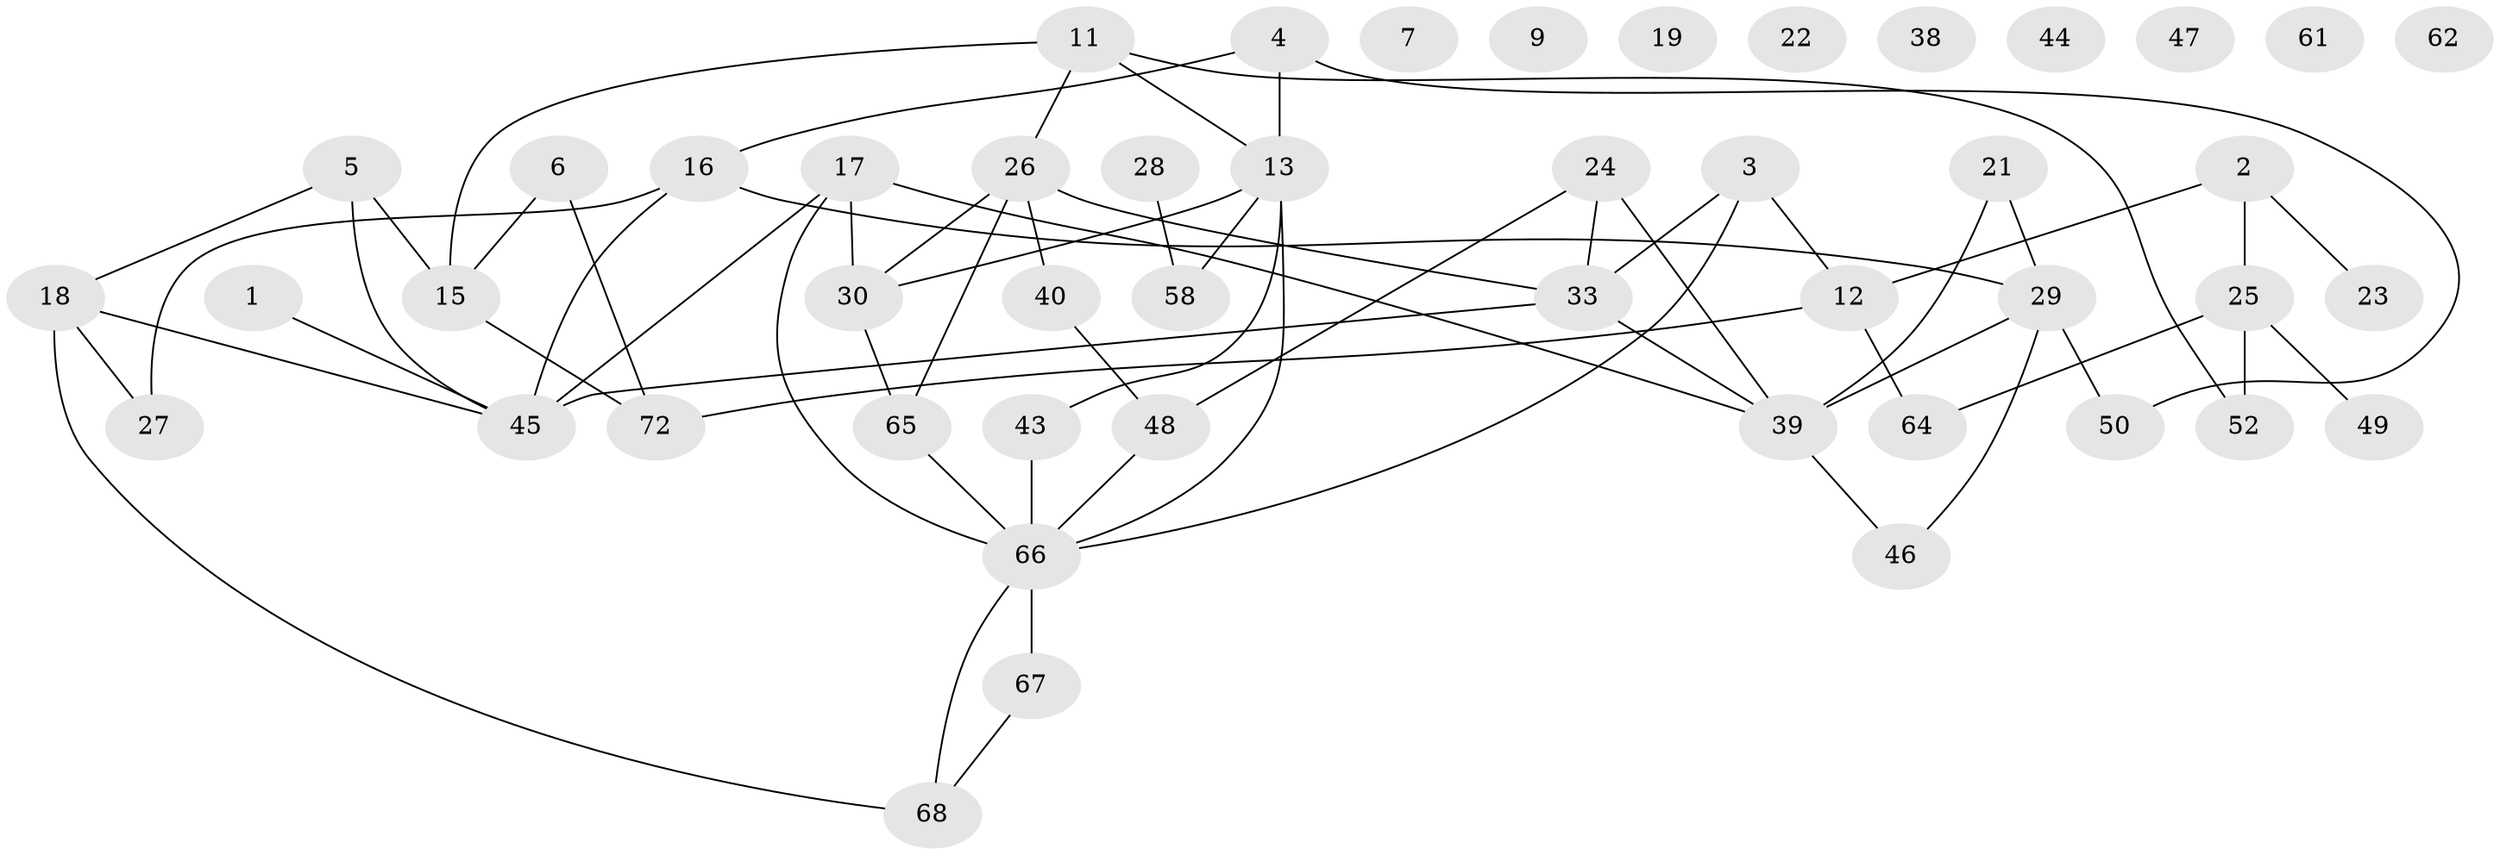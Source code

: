 // Generated by graph-tools (version 1.1) at 2025/23/03/03/25 07:23:30]
// undirected, 48 vertices, 63 edges
graph export_dot {
graph [start="1"]
  node [color=gray90,style=filled];
  1;
  2 [super="+10"];
  3 [super="+14"];
  4 [super="+36"];
  5 [super="+31"];
  6;
  7 [super="+8"];
  9;
  11 [super="+54"];
  12 [super="+63"];
  13 [super="+32"];
  15 [super="+20"];
  16 [super="+41"];
  17 [super="+34"];
  18 [super="+37"];
  19;
  21;
  22;
  23;
  24 [super="+51"];
  25 [super="+59"];
  26 [super="+35"];
  27;
  28 [super="+74"];
  29 [super="+42"];
  30 [super="+56"];
  33 [super="+53"];
  38;
  39 [super="+55"];
  40 [super="+57"];
  43;
  44;
  45 [super="+70"];
  46;
  47;
  48 [super="+60"];
  49;
  50;
  52;
  58;
  61;
  62;
  64;
  65;
  66 [super="+69"];
  67 [super="+71"];
  68;
  72 [super="+73"];
  1 -- 45;
  2 -- 25;
  2 -- 23;
  2 -- 12;
  3 -- 33;
  3 -- 66;
  3 -- 12;
  4 -- 13;
  4 -- 16;
  4 -- 50;
  5 -- 45;
  5 -- 18;
  5 -- 15;
  6 -- 15;
  6 -- 72;
  11 -- 15;
  11 -- 26;
  11 -- 52;
  11 -- 13;
  12 -- 64;
  12 -- 72;
  13 -- 43;
  13 -- 58;
  13 -- 66;
  13 -- 30;
  15 -- 72;
  16 -- 45;
  16 -- 29;
  16 -- 27;
  17 -- 39;
  17 -- 45;
  17 -- 66;
  17 -- 30;
  18 -- 27;
  18 -- 68;
  18 -- 45;
  21 -- 29;
  21 -- 39;
  24 -- 33;
  24 -- 39 [weight=2];
  24 -- 48;
  25 -- 52;
  25 -- 64;
  25 -- 49;
  26 -- 33;
  26 -- 40;
  26 -- 65;
  26 -- 30;
  28 -- 58;
  29 -- 50;
  29 -- 39;
  29 -- 46;
  30 -- 65;
  33 -- 45 [weight=2];
  33 -- 39;
  39 -- 46;
  40 -- 48 [weight=2];
  43 -- 66;
  48 -- 66;
  65 -- 66;
  66 -- 67 [weight=2];
  66 -- 68;
  67 -- 68;
}
